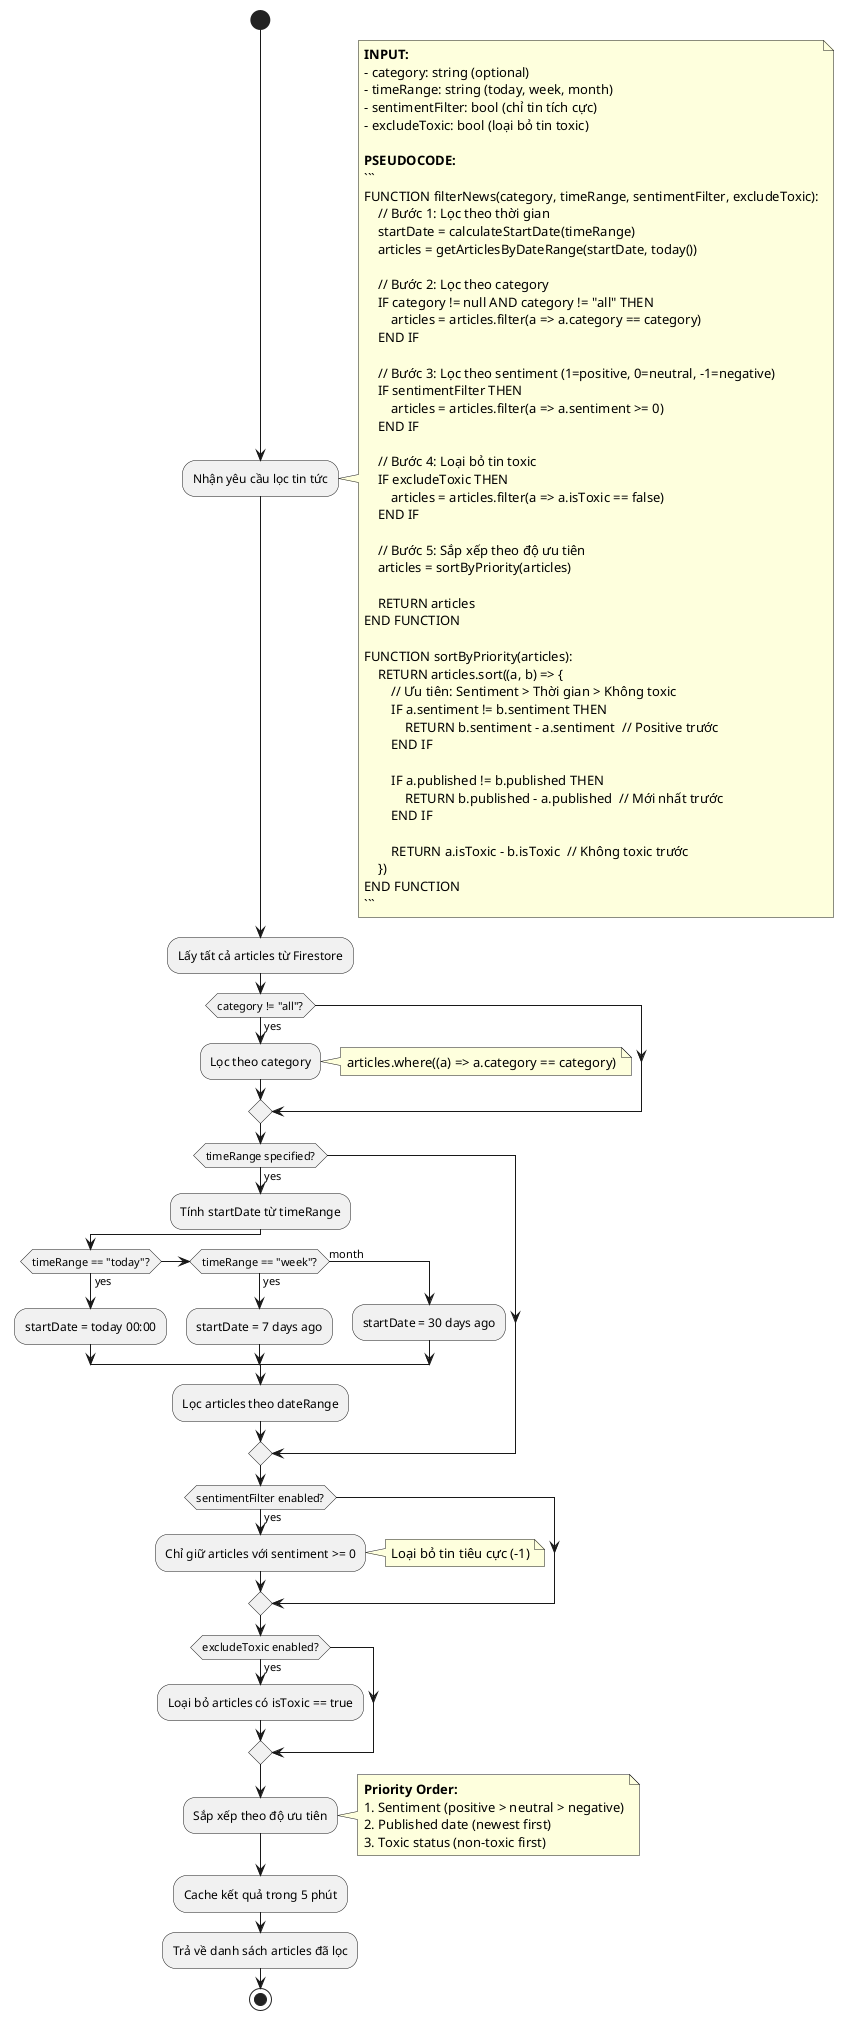 @startuml NewsFilteringAlgorithm

start

:Nhận yêu cầu lọc tin tức;
note right
**INPUT:**
- category: string (optional)
- timeRange: string (today, week, month)
- sentimentFilter: bool (chỉ tin tích cực)
- excludeToxic: bool (loại bỏ tin toxic)

**PSEUDOCODE:**
```
FUNCTION filterNews(category, timeRange, sentimentFilter, excludeToxic):
    // Bước 1: Lọc theo thời gian
    startDate = calculateStartDate(timeRange)
    articles = getArticlesByDateRange(startDate, today())
    
    // Bước 2: Lọc theo category
    IF category != null AND category != "all" THEN
        articles = articles.filter(a => a.category == category)
    END IF
    
    // Bước 3: Lọc theo sentiment (1=positive, 0=neutral, -1=negative)
    IF sentimentFilter THEN
        articles = articles.filter(a => a.sentiment >= 0)
    END IF
    
    // Bước 4: Loại bỏ tin toxic
    IF excludeToxic THEN
        articles = articles.filter(a => a.isToxic == false)
    END IF
    
    // Bước 5: Sắp xếp theo độ ưu tiên
    articles = sortByPriority(articles)
    
    RETURN articles
END FUNCTION

FUNCTION sortByPriority(articles):
    RETURN articles.sort((a, b) => {
        // Ưu tiên: Sentiment > Thời gian > Không toxic
        IF a.sentiment != b.sentiment THEN
            RETURN b.sentiment - a.sentiment  // Positive trước
        END IF
        
        IF a.published != b.published THEN
            RETURN b.published - a.published  // Mới nhất trước
        END IF
        
        RETURN a.isToxic - b.isToxic  // Không toxic trước
    })
END FUNCTION
```
end note

:Lấy tất cả articles từ Firestore;

if (category != "all"?) then (yes)
    :Lọc theo category;
    note right: articles.where((a) => a.category == category)
endif

if (timeRange specified?) then (yes)
    :Tính startDate từ timeRange;
    if (timeRange == "today"?) then (yes)
        :startDate = today 00:00;
    elseif (timeRange == "week"?) then (yes)
        :startDate = 7 days ago;
    else (month)
        :startDate = 30 days ago;
    endif
    :Lọc articles theo dateRange;
endif

if (sentimentFilter enabled?) then (yes)
    :Chỉ giữ articles với sentiment >= 0;
    note right: Loại bỏ tin tiêu cực (-1)
endif

if (excludeToxic enabled?) then (yes)
    :Loại bỏ articles có isToxic == true;
endif

:Sắp xếp theo độ ưu tiên;
note right
**Priority Order:**
1. Sentiment (positive > neutral > negative)
2. Published date (newest first)  
3. Toxic status (non-toxic first)
end note

:Cache kết quả trong 5 phút;

:Trả về danh sách articles đã lọc;

stop

@enduml
